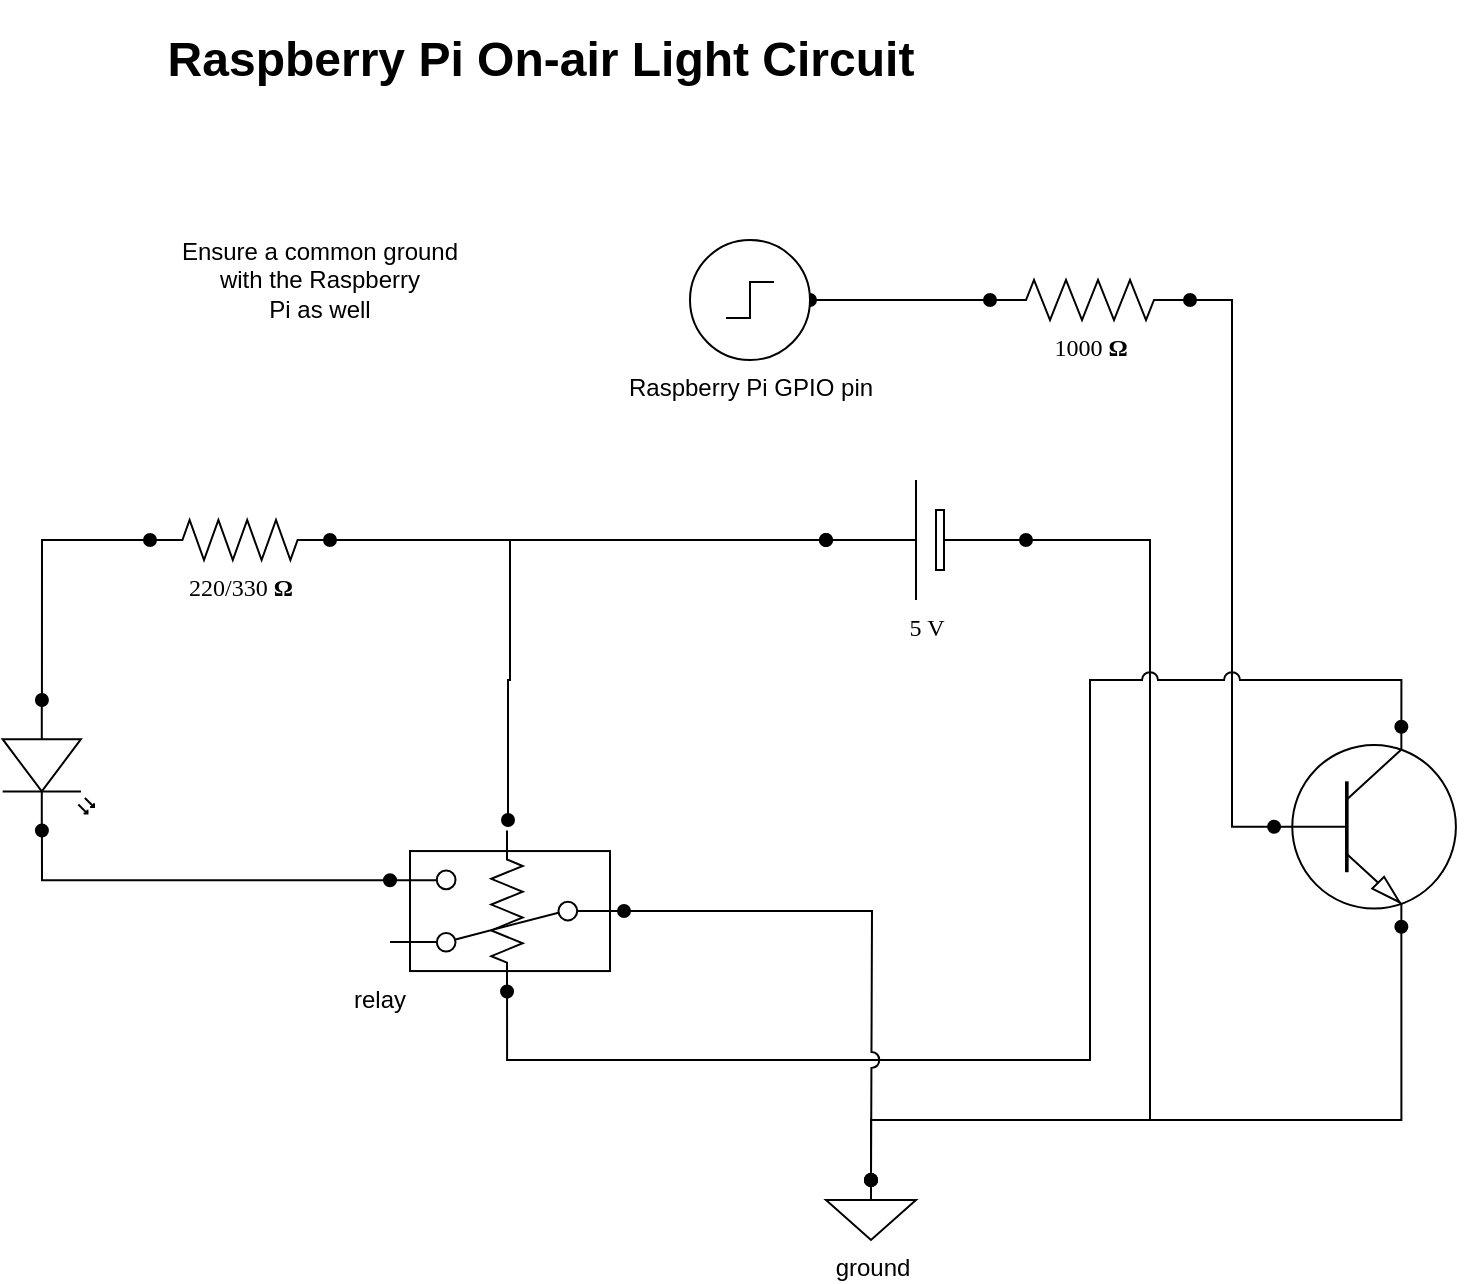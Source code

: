 <mxfile version="18.0.1" type="device"><diagram name="Page-1" id="7e0a89b8-554c-2b80-1dc8-d5c74ca68de4"><mxGraphModel dx="1106" dy="798" grid="1" gridSize="10" guides="1" tooltips="1" connect="1" arrows="1" fold="1" page="1" pageScale="1" pageWidth="1100" pageHeight="850" background="none" math="0" shadow="0"><root><mxCell id="0"/><mxCell id="1" parent="0"/><mxCell id="qJYkj256FU_GyWlsJBkX-7" style="edgeStyle=orthogonalEdgeStyle;rounded=0;orthogonalLoop=1;jettySize=auto;html=1;entryX=0;entryY=0.57;entryDx=0;entryDy=0;entryPerimeter=0;endArrow=oval;endFill=1;startArrow=oval;startFill=1;" edge="1" parent="1" source="1cb643a89b7d889d-3" target="qJYkj256FU_GyWlsJBkX-6"><mxGeometry relative="1" as="geometry"/></mxCell><mxCell id="qJYkj256FU_GyWlsJBkX-9" style="edgeStyle=orthogonalEdgeStyle;rounded=0;orthogonalLoop=1;jettySize=auto;html=1;entryX=1;entryY=0.5;entryDx=0;entryDy=0;entryPerimeter=0;endArrow=oval;endFill=1;startArrow=oval;startFill=1;" edge="1" parent="1" source="1cb643a89b7d889d-3" target="1cb643a89b7d889d-7"><mxGeometry relative="1" as="geometry"/></mxCell><mxCell id="1cb643a89b7d889d-3" value="220/330&amp;nbsp;&lt;b&gt;Ω&lt;/b&gt;" style="verticalLabelPosition=bottom;shadow=0;dashed=0;align=center;html=1;verticalAlign=top;strokeWidth=1;shape=mxgraph.electrical.resistors.resistor_2;rounded=1;comic=0;labelBackgroundColor=none;fontFamily=Verdana;fontSize=12" parent="1" vertex="1"><mxGeometry x="190" y="340" width="90" height="20" as="geometry"/></mxCell><mxCell id="qJYkj256FU_GyWlsJBkX-17" style="edgeStyle=orthogonalEdgeStyle;rounded=0;jumpStyle=arc;jumpSize=8;orthogonalLoop=1;jettySize=auto;html=1;entryX=0;entryY=0.5;entryDx=0;entryDy=0;entryPerimeter=0;startArrow=oval;startFill=1;endArrow=oval;endFill=1;exitX=1;exitY=0.5;exitDx=0;exitDy=0;exitPerimeter=0;" edge="1" parent="1" source="1cb643a89b7d889d-6" target="qJYkj256FU_GyWlsJBkX-2"><mxGeometry relative="1" as="geometry"/></mxCell><mxCell id="1cb643a89b7d889d-6" value="1000&amp;nbsp;&lt;b&gt;Ω&lt;/b&gt;" style="verticalLabelPosition=bottom;shadow=0;dashed=0;align=center;html=1;verticalAlign=top;strokeWidth=1;shape=mxgraph.electrical.resistors.resistor_2;rounded=1;comic=0;labelBackgroundColor=none;fontFamily=Verdana;fontSize=12" parent="1" vertex="1"><mxGeometry x="610" y="220" width="100" height="20" as="geometry"/></mxCell><mxCell id="qJYkj256FU_GyWlsJBkX-15" style="edgeStyle=orthogonalEdgeStyle;rounded=0;orthogonalLoop=1;jettySize=auto;html=1;exitX=0;exitY=0.5;exitDx=0;exitDy=0;exitPerimeter=0;entryX=0.5;entryY=0;entryDx=0;entryDy=0;entryPerimeter=0;startArrow=oval;startFill=1;endArrow=oval;endFill=1;jumpStyle=arc;jumpSize=8;" edge="1" parent="1" source="1cb643a89b7d889d-7" target="qJYkj256FU_GyWlsJBkX-13"><mxGeometry relative="1" as="geometry"><Array as="points"><mxPoint x="690" y="350"/><mxPoint x="690" y="640"/><mxPoint x="551" y="640"/></Array></mxGeometry></mxCell><mxCell id="1cb643a89b7d889d-7" value="5 V" style="verticalLabelPosition=bottom;shadow=0;dashed=0;align=center;fillColor=default;html=1;verticalAlign=top;strokeWidth=1;shape=mxgraph.electrical.miscellaneous.monocell_battery;rounded=1;comic=0;labelBackgroundColor=none;fontFamily=Verdana;fontSize=12;flipH=1;rotation=0;" parent="1" vertex="1"><mxGeometry x="528" y="320" width="100" height="60" as="geometry"/></mxCell><mxCell id="qJYkj256FU_GyWlsJBkX-2" value="" style="verticalLabelPosition=bottom;shadow=0;dashed=0;align=center;html=1;verticalAlign=top;shape=mxgraph.electrical.transistors.npn_transistor_1;" vertex="1" parent="1"><mxGeometry x="750" y="443.39" width="95" height="100" as="geometry"/></mxCell><mxCell id="qJYkj256FU_GyWlsJBkX-10" style="edgeStyle=orthogonalEdgeStyle;rounded=0;orthogonalLoop=1;jettySize=auto;html=1;entryX=1;entryY=0.88;entryDx=0;entryDy=0;startArrow=oval;startFill=1;endArrow=oval;endFill=1;exitX=1;exitY=0.57;exitDx=0;exitDy=0;exitPerimeter=0;" edge="1" parent="1" source="qJYkj256FU_GyWlsJBkX-6" target="qJYkj256FU_GyWlsJBkX-1"><mxGeometry relative="1" as="geometry"/></mxCell><mxCell id="qJYkj256FU_GyWlsJBkX-6" value="" style="verticalLabelPosition=bottom;shadow=0;dashed=0;align=center;html=1;verticalAlign=top;shape=mxgraph.electrical.opto_electronics.led_2;pointerEvents=1;direction=south;" vertex="1" parent="1"><mxGeometry x="116.32" y="430.03" width="45.68" height="65.25" as="geometry"/></mxCell><mxCell id="qJYkj256FU_GyWlsJBkX-11" style="edgeStyle=orthogonalEdgeStyle;rounded=0;orthogonalLoop=1;jettySize=auto;html=1;entryX=0.7;entryY=0;entryDx=0;entryDy=0;entryPerimeter=0;startArrow=oval;startFill=1;endArrow=oval;endFill=1;jumpStyle=arc;jumpSize=8;" edge="1" parent="1" source="qJYkj256FU_GyWlsJBkX-3" target="qJYkj256FU_GyWlsJBkX-2"><mxGeometry relative="1" as="geometry"><Array as="points"><mxPoint x="369" y="610"/><mxPoint x="660" y="610"/><mxPoint x="660" y="420"/><mxPoint x="816" y="420"/></Array></mxGeometry></mxCell><mxCell id="qJYkj256FU_GyWlsJBkX-12" style="edgeStyle=orthogonalEdgeStyle;rounded=0;orthogonalLoop=1;jettySize=auto;html=1;entryX=1;entryY=0.5;entryDx=0;entryDy=0;entryPerimeter=0;startArrow=oval;startFill=1;endArrow=oval;endFill=1;" edge="1" parent="1" target="1cb643a89b7d889d-7"><mxGeometry relative="1" as="geometry"><mxPoint x="369" y="490" as="sourcePoint"/><Array as="points"><mxPoint x="369" y="420"/><mxPoint x="370" y="420"/><mxPoint x="370" y="350"/></Array></mxGeometry></mxCell><mxCell id="qJYkj256FU_GyWlsJBkX-14" style="edgeStyle=orthogonalEdgeStyle;rounded=0;orthogonalLoop=1;jettySize=auto;html=1;entryX=0.7;entryY=1;entryDx=0;entryDy=0;entryPerimeter=0;startArrow=oval;startFill=1;endArrow=oval;endFill=1;" edge="1" parent="1" source="qJYkj256FU_GyWlsJBkX-13" target="qJYkj256FU_GyWlsJBkX-2"><mxGeometry relative="1" as="geometry"><Array as="points"><mxPoint x="551" y="640"/><mxPoint x="816" y="640"/></Array></mxGeometry></mxCell><mxCell id="qJYkj256FU_GyWlsJBkX-13" value="ground" style="pointerEvents=1;verticalLabelPosition=bottom;shadow=0;dashed=0;align=center;html=1;verticalAlign=top;shape=mxgraph.electrical.signal_sources.signal_ground;" vertex="1" parent="1"><mxGeometry x="528" y="670" width="45" height="30" as="geometry"/></mxCell><mxCell id="qJYkj256FU_GyWlsJBkX-16" style="edgeStyle=orthogonalEdgeStyle;rounded=0;orthogonalLoop=1;jettySize=auto;html=1;entryX=0.5;entryY=0;entryDx=0;entryDy=0;entryPerimeter=0;startArrow=oval;startFill=1;endArrow=oval;endFill=1;exitX=0;exitY=0.5;exitDx=0;exitDy=0;jumpStyle=arc;jumpSize=8;" edge="1" parent="1" source="qJYkj256FU_GyWlsJBkX-1" target="qJYkj256FU_GyWlsJBkX-13"><mxGeometry relative="1" as="geometry"><Array as="points"><mxPoint x="551" y="536"/><mxPoint x="551" y="570"/></Array></mxGeometry></mxCell><mxCell id="qJYkj256FU_GyWlsJBkX-19" style="edgeStyle=orthogonalEdgeStyle;rounded=0;jumpStyle=arc;jumpSize=8;orthogonalLoop=1;jettySize=auto;html=1;entryX=0;entryY=0.5;entryDx=0;entryDy=0;entryPerimeter=0;startArrow=oval;startFill=1;endArrow=oval;endFill=1;" edge="1" parent="1" source="qJYkj256FU_GyWlsJBkX-18" target="1cb643a89b7d889d-6"><mxGeometry relative="1" as="geometry"/></mxCell><mxCell id="qJYkj256FU_GyWlsJBkX-18" value="Raspberry Pi GPIO pin" style="pointerEvents=1;verticalLabelPosition=bottom;shadow=0;dashed=0;align=center;html=1;verticalAlign=top;shape=mxgraph.electrical.signal_sources.source;aspect=fixed;points=[[0.5,0,0],[1,0.5,0],[0.5,1,0],[0,0.5,0]];elSignalType=stepOn;" vertex="1" parent="1"><mxGeometry x="460" y="200" width="60" height="60" as="geometry"/></mxCell><mxCell id="qJYkj256FU_GyWlsJBkX-20" value="Raspberry Pi On-air Light Circuit" style="text;strokeColor=none;fillColor=none;html=1;fontSize=24;fontStyle=1;verticalAlign=middle;align=center;" vertex="1" parent="1"><mxGeometry x="150" y="80" width="470" height="60" as="geometry"/></mxCell><mxCell id="qJYkj256FU_GyWlsJBkX-21" value="" style="group" vertex="1" connectable="0" parent="1"><mxGeometry x="310" y="495.28" width="117" height="80.5" as="geometry"/></mxCell><mxCell id="qJYkj256FU_GyWlsJBkX-4" value="relay" style="rounded=0;whiteSpace=wrap;html=1;labelPosition=left;verticalLabelPosition=bottom;align=right;verticalAlign=top;" vertex="1" parent="qJYkj256FU_GyWlsJBkX-21"><mxGeometry x="10" y="10.25" width="100" height="60" as="geometry"/></mxCell><mxCell id="qJYkj256FU_GyWlsJBkX-1" value="" style="shape=mxgraph.electrical.electro-mechanical.twoWaySwitch;aspect=fixed;elSwitchState=2;rotation=-180;flipV=0;" vertex="1" parent="qJYkj256FU_GyWlsJBkX-21"><mxGeometry y="19.97" width="117" height="40.56" as="geometry"/></mxCell><mxCell id="qJYkj256FU_GyWlsJBkX-3" value="" style="verticalLabelPosition=bottom;shadow=0;dashed=0;align=center;html=1;verticalAlign=top;strokeWidth=1;shape=mxgraph.electrical.resistors.resistor_2;rounded=1;comic=0;labelBackgroundColor=none;fontFamily=Verdana;fontSize=12;rotation=90;" vertex="1" parent="qJYkj256FU_GyWlsJBkX-21"><mxGeometry x="18.25" y="32.39" width="80.5" height="15.72" as="geometry"/></mxCell><mxCell id="qJYkj256FU_GyWlsJBkX-22" value="Ensure a common ground with the Raspberry &lt;br&gt;Pi as well" style="text;html=1;strokeColor=none;fillColor=none;align=center;verticalAlign=middle;whiteSpace=wrap;rounded=0;" vertex="1" parent="1"><mxGeometry x="200" y="190" width="150" height="60" as="geometry"/></mxCell></root></mxGraphModel></diagram></mxfile>